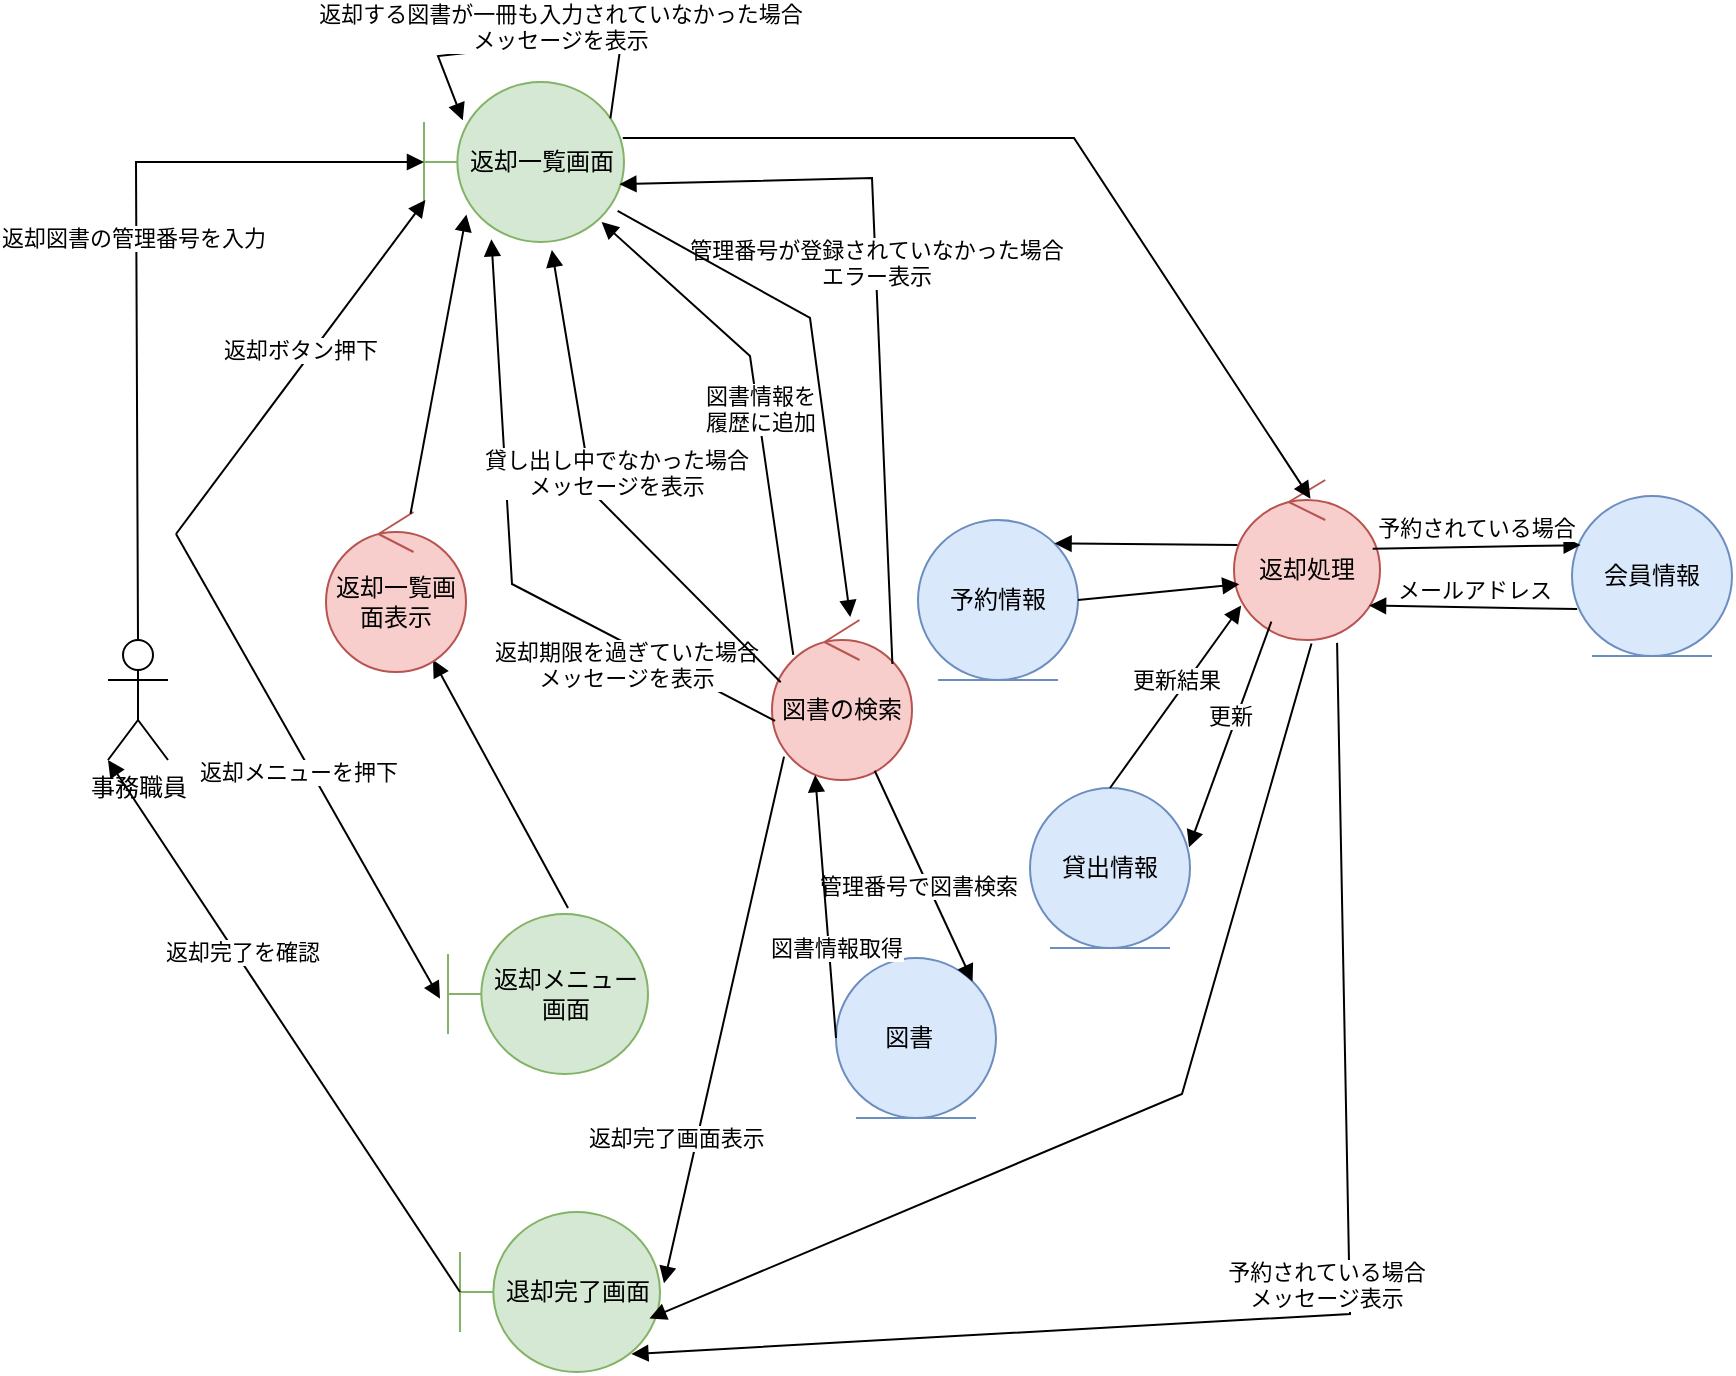 <mxfile version="28.1.2">
  <diagram name="ページ1" id="fPt53Xz2roqVLJ2DghM2">
    <mxGraphModel dx="1029" dy="668" grid="0" gridSize="10" guides="1" tooltips="1" connect="1" arrows="1" fold="1" page="1" pageScale="1" pageWidth="1169" pageHeight="827" math="0" shadow="0">
      <root>
        <mxCell id="0" />
        <mxCell id="1" parent="0" />
        <mxCell id="ZIIBvZ8sPeHpr9DOdTy8-1" value="事務職員" style="shape=umlActor;verticalLabelPosition=bottom;verticalAlign=top;html=1;" vertex="1" parent="1">
          <mxGeometry x="96" y="343" width="30" height="60" as="geometry" />
        </mxCell>
        <mxCell id="ZIIBvZ8sPeHpr9DOdTy8-2" value="返却メニュー画面" style="shape=umlBoundary;whiteSpace=wrap;html=1;fillColor=#d5e8d4;strokeColor=#82b366;" vertex="1" parent="1">
          <mxGeometry x="266" y="480" width="100" height="80" as="geometry" />
        </mxCell>
        <mxCell id="ZIIBvZ8sPeHpr9DOdTy8-3" value="退却完了画面" style="shape=umlBoundary;whiteSpace=wrap;html=1;fillColor=#d5e8d4;strokeColor=#82b366;" vertex="1" parent="1">
          <mxGeometry x="272" y="629" width="100" height="80" as="geometry" />
        </mxCell>
        <mxCell id="ZIIBvZ8sPeHpr9DOdTy8-4" value="返却一覧画面" style="shape=umlBoundary;whiteSpace=wrap;html=1;fillColor=#d5e8d4;strokeColor=#82b366;" vertex="1" parent="1">
          <mxGeometry x="254" y="64" width="100" height="80" as="geometry" />
        </mxCell>
        <mxCell id="ZIIBvZ8sPeHpr9DOdTy8-5" value="図書の検索" style="ellipse;shape=umlControl;whiteSpace=wrap;html=1;fillColor=#f8cecc;strokeColor=#b85450;" vertex="1" parent="1">
          <mxGeometry x="428" y="333" width="70" height="80" as="geometry" />
        </mxCell>
        <mxCell id="ZIIBvZ8sPeHpr9DOdTy8-12" value="図書&amp;nbsp;&amp;nbsp;" style="ellipse;shape=umlEntity;whiteSpace=wrap;html=1;fillColor=#dae8fc;strokeColor=#6c8ebf;" vertex="1" parent="1">
          <mxGeometry x="460" y="502" width="80" height="80" as="geometry" />
        </mxCell>
        <mxCell id="ZIIBvZ8sPeHpr9DOdTy8-13" value="貸出情報" style="ellipse;shape=umlEntity;whiteSpace=wrap;html=1;fillColor=#dae8fc;strokeColor=#6c8ebf;" vertex="1" parent="1">
          <mxGeometry x="557" y="417" width="80" height="80" as="geometry" />
        </mxCell>
        <mxCell id="ZIIBvZ8sPeHpr9DOdTy8-15" value="返却図書の管理番号を入力&amp;nbsp;" style="html=1;verticalAlign=bottom;endArrow=block;curved=0;rounded=0;entryX=0;entryY=0.5;entryDx=0;entryDy=0;entryPerimeter=0;exitX=0.5;exitY=0;exitDx=0;exitDy=0;exitPerimeter=0;" edge="1" parent="1" source="ZIIBvZ8sPeHpr9DOdTy8-1" target="ZIIBvZ8sPeHpr9DOdTy8-4">
          <mxGeometry x="0.002" width="80" relative="1" as="geometry">
            <mxPoint x="110" y="270" as="sourcePoint" />
            <mxPoint x="200" y="280" as="targetPoint" />
            <Array as="points">
              <mxPoint x="110" y="104" />
            </Array>
            <mxPoint as="offset" />
          </mxGeometry>
        </mxCell>
        <mxCell id="ZIIBvZ8sPeHpr9DOdTy8-16" value="返却ボタン押下" style="html=1;verticalAlign=bottom;endArrow=block;curved=0;rounded=0;entryX=0.007;entryY=0.737;entryDx=0;entryDy=0;entryPerimeter=0;" edge="1" parent="1" target="ZIIBvZ8sPeHpr9DOdTy8-4">
          <mxGeometry width="80" relative="1" as="geometry">
            <mxPoint x="130" y="290" as="sourcePoint" />
            <mxPoint x="210" y="290" as="targetPoint" />
          </mxGeometry>
        </mxCell>
        <mxCell id="ZIIBvZ8sPeHpr9DOdTy8-18" value="返却メニューを押下" style="html=1;verticalAlign=bottom;endArrow=block;curved=0;rounded=0;entryX=-0.04;entryY=0.529;entryDx=0;entryDy=0;entryPerimeter=0;" edge="1" parent="1" target="ZIIBvZ8sPeHpr9DOdTy8-2">
          <mxGeometry x="0.064" y="-10" width="80" relative="1" as="geometry">
            <mxPoint x="130" y="290" as="sourcePoint" />
            <mxPoint x="270" y="140" as="targetPoint" />
            <mxPoint as="offset" />
          </mxGeometry>
        </mxCell>
        <mxCell id="ZIIBvZ8sPeHpr9DOdTy8-19" value="返却完了を確認" style="html=1;verticalAlign=bottom;endArrow=block;curved=0;rounded=0;entryX=0;entryY=1;entryDx=0;entryDy=0;entryPerimeter=0;exitX=0;exitY=0.5;exitDx=0;exitDy=0;exitPerimeter=0;" edge="1" parent="1" source="ZIIBvZ8sPeHpr9DOdTy8-3" target="ZIIBvZ8sPeHpr9DOdTy8-1">
          <mxGeometry x="0.22" y="2" width="80" relative="1" as="geometry">
            <mxPoint x="150" y="419.5" as="sourcePoint" />
            <mxPoint x="230" y="419.5" as="targetPoint" />
            <Array as="points" />
            <mxPoint as="offset" />
          </mxGeometry>
        </mxCell>
        <mxCell id="ZIIBvZ8sPeHpr9DOdTy8-22" value="&lt;div&gt;返却完了画面表示&amp;nbsp;&amp;nbsp;&lt;/div&gt;" style="html=1;verticalAlign=bottom;endArrow=block;curved=0;rounded=0;exitX=0.086;exitY=0.854;exitDx=0;exitDy=0;exitPerimeter=0;entryX=1.02;entryY=0.446;entryDx=0;entryDy=0;entryPerimeter=0;" edge="1" parent="1" source="ZIIBvZ8sPeHpr9DOdTy8-5" target="ZIIBvZ8sPeHpr9DOdTy8-3">
          <mxGeometry x="0.52" y="-5" width="80" relative="1" as="geometry">
            <mxPoint x="370" y="410" as="sourcePoint" />
            <mxPoint x="318" y="480" as="targetPoint" />
            <Array as="points" />
            <mxPoint as="offset" />
          </mxGeometry>
        </mxCell>
        <mxCell id="ZIIBvZ8sPeHpr9DOdTy8-25" value="管理番号で図書検索" style="html=1;verticalAlign=bottom;endArrow=block;curved=0;rounded=0;entryX=1;entryY=0;entryDx=0;entryDy=0;" edge="1" parent="1" source="ZIIBvZ8sPeHpr9DOdTy8-5" target="ZIIBvZ8sPeHpr9DOdTy8-12">
          <mxGeometry x="0.196" y="-8" width="80" relative="1" as="geometry">
            <mxPoint x="410" y="530" as="sourcePoint" />
            <mxPoint x="490" y="530" as="targetPoint" />
            <mxPoint as="offset" />
          </mxGeometry>
        </mxCell>
        <mxCell id="ZIIBvZ8sPeHpr9DOdTy8-29" value="図書情報取得" style="html=1;verticalAlign=bottom;endArrow=block;curved=0;rounded=0;entryX=0.308;entryY=0.969;entryDx=0;entryDy=0;entryPerimeter=0;exitX=0;exitY=0.5;exitDx=0;exitDy=0;" edge="1" parent="1" source="ZIIBvZ8sPeHpr9DOdTy8-12" target="ZIIBvZ8sPeHpr9DOdTy8-5">
          <mxGeometry x="-0.456" y="-3" width="80" relative="1" as="geometry">
            <mxPoint x="451" y="456" as="sourcePoint" />
            <mxPoint x="418" y="335" as="targetPoint" />
            <mxPoint as="offset" />
          </mxGeometry>
        </mxCell>
        <mxCell id="ZIIBvZ8sPeHpr9DOdTy8-32" value="図書情報を&lt;div&gt;履歴に追加&lt;/div&gt;" style="html=1;verticalAlign=bottom;endArrow=block;curved=0;rounded=0;entryX=0.888;entryY=0.883;entryDx=0;entryDy=0;entryPerimeter=0;exitX=0.152;exitY=0.226;exitDx=0;exitDy=0;exitPerimeter=0;" edge="1" parent="1">
          <mxGeometry x="-0.134" y="1" width="80" relative="1" as="geometry">
            <mxPoint x="438.64" y="350.44" as="sourcePoint" />
            <mxPoint x="342.8" y="134" as="targetPoint" />
            <Array as="points">
              <mxPoint x="417" y="201" />
            </Array>
            <mxPoint as="offset" />
          </mxGeometry>
        </mxCell>
        <mxCell id="ZIIBvZ8sPeHpr9DOdTy8-38" value="" style="html=1;verticalAlign=bottom;endArrow=block;curved=0;rounded=0;exitX=0.6;exitY=-0.037;exitDx=0;exitDy=0;exitPerimeter=0;" edge="1" parent="1" source="ZIIBvZ8sPeHpr9DOdTy8-2" target="ZIIBvZ8sPeHpr9DOdTy8-37">
          <mxGeometry x="0.311" width="80" relative="1" as="geometry">
            <mxPoint x="320" y="207" as="sourcePoint" />
            <mxPoint x="320" y="120" as="targetPoint" />
            <mxPoint as="offset" />
          </mxGeometry>
        </mxCell>
        <mxCell id="ZIIBvZ8sPeHpr9DOdTy8-37" value="返却一覧画面表示" style="ellipse;shape=umlControl;whiteSpace=wrap;html=1;fillColor=#f8cecc;strokeColor=#b85450;" vertex="1" parent="1">
          <mxGeometry x="205" y="279" width="70" height="80" as="geometry" />
        </mxCell>
        <mxCell id="ZIIBvZ8sPeHpr9DOdTy8-39" value="" style="html=1;verticalAlign=bottom;endArrow=block;curved=0;rounded=0;entryX=0.212;entryY=0.828;entryDx=0;entryDy=0;entryPerimeter=0;" edge="1" parent="1" source="ZIIBvZ8sPeHpr9DOdTy8-37" target="ZIIBvZ8sPeHpr9DOdTy8-4">
          <mxGeometry width="80" relative="1" as="geometry">
            <mxPoint x="221" y="187" as="sourcePoint" />
            <mxPoint x="301" y="187" as="targetPoint" />
          </mxGeometry>
        </mxCell>
        <mxCell id="ZIIBvZ8sPeHpr9DOdTy8-44" value="返却処理" style="ellipse;shape=umlControl;whiteSpace=wrap;html=1;fillColor=#f8cecc;strokeColor=#b85450;" vertex="1" parent="1">
          <mxGeometry x="659" y="263" width="73" height="80" as="geometry" />
        </mxCell>
        <mxCell id="ZIIBvZ8sPeHpr9DOdTy8-45" value="" style="html=1;verticalAlign=bottom;endArrow=block;curved=0;rounded=0;exitX=0.994;exitY=0.35;exitDx=0;exitDy=0;exitPerimeter=0;entryX=0.524;entryY=0.117;entryDx=0;entryDy=0;entryPerimeter=0;" edge="1" parent="1" source="ZIIBvZ8sPeHpr9DOdTy8-4" target="ZIIBvZ8sPeHpr9DOdTy8-44">
          <mxGeometry width="80" relative="1" as="geometry">
            <mxPoint x="369" y="73" as="sourcePoint" />
            <mxPoint x="437" y="179" as="targetPoint" />
            <Array as="points">
              <mxPoint x="579" y="92" />
            </Array>
          </mxGeometry>
        </mxCell>
        <mxCell id="ZIIBvZ8sPeHpr9DOdTy8-46" value="更新" style="html=1;verticalAlign=bottom;endArrow=block;curved=0;rounded=0;exitX=0.256;exitY=0.885;exitDx=0;exitDy=0;exitPerimeter=0;entryX=0.994;entryY=0.371;entryDx=0;entryDy=0;entryPerimeter=0;" edge="1" parent="1" source="ZIIBvZ8sPeHpr9DOdTy8-44" target="ZIIBvZ8sPeHpr9DOdTy8-13">
          <mxGeometry width="80" relative="1" as="geometry">
            <mxPoint x="538" y="59" as="sourcePoint" />
            <mxPoint x="618" y="59" as="targetPoint" />
            <Array as="points" />
          </mxGeometry>
        </mxCell>
        <mxCell id="ZIIBvZ8sPeHpr9DOdTy8-47" value="更新結果" style="html=1;verticalAlign=bottom;endArrow=block;curved=0;rounded=0;exitX=0.5;exitY=0;exitDx=0;exitDy=0;entryX=0.049;entryY=0.785;entryDx=0;entryDy=0;entryPerimeter=0;" edge="1" parent="1" source="ZIIBvZ8sPeHpr9DOdTy8-13" target="ZIIBvZ8sPeHpr9DOdTy8-44">
          <mxGeometry width="80" relative="1" as="geometry">
            <mxPoint x="819" y="505" as="sourcePoint" />
            <mxPoint x="607" y="303" as="targetPoint" />
            <Array as="points" />
          </mxGeometry>
        </mxCell>
        <mxCell id="ZIIBvZ8sPeHpr9DOdTy8-50" value="" style="html=1;verticalAlign=bottom;endArrow=block;curved=0;rounded=0;entryX=0.947;entryY=0.665;entryDx=0;entryDy=0;entryPerimeter=0;exitX=0.531;exitY=1.022;exitDx=0;exitDy=0;exitPerimeter=0;" edge="1" parent="1" source="ZIIBvZ8sPeHpr9DOdTy8-44" target="ZIIBvZ8sPeHpr9DOdTy8-3">
          <mxGeometry width="80" relative="1" as="geometry">
            <mxPoint x="768" y="363" as="sourcePoint" />
            <mxPoint x="393" y="672" as="targetPoint" />
            <Array as="points">
              <mxPoint x="633" y="570" />
            </Array>
          </mxGeometry>
        </mxCell>
        <mxCell id="ZIIBvZ8sPeHpr9DOdTy8-51" value="管理番号が登録されていなかった場合&lt;div&gt;エラー表示&lt;/div&gt;" style="html=1;verticalAlign=bottom;endArrow=block;curved=0;rounded=0;exitX=0.86;exitY=0.275;exitDx=0;exitDy=0;exitPerimeter=0;entryX=0.977;entryY=0.639;entryDx=0;entryDy=0;entryPerimeter=0;" edge="1" parent="1" source="ZIIBvZ8sPeHpr9DOdTy8-5" target="ZIIBvZ8sPeHpr9DOdTy8-4">
          <mxGeometry width="80" relative="1" as="geometry">
            <mxPoint x="511" y="215" as="sourcePoint" />
            <mxPoint x="412" y="94" as="targetPoint" />
            <Array as="points">
              <mxPoint x="478" y="112" />
            </Array>
          </mxGeometry>
        </mxCell>
        <mxCell id="ZIIBvZ8sPeHpr9DOdTy8-52" value="" style="html=1;verticalAlign=bottom;endArrow=block;curved=0;rounded=0;exitX=0.968;exitY=0.806;exitDx=0;exitDy=0;exitPerimeter=0;entryX=0.559;entryY=-0.018;entryDx=0;entryDy=0;entryPerimeter=0;" edge="1" parent="1" source="ZIIBvZ8sPeHpr9DOdTy8-4" target="ZIIBvZ8sPeHpr9DOdTy8-5">
          <mxGeometry width="80" relative="1" as="geometry">
            <mxPoint x="406" y="168" as="sourcePoint" />
            <mxPoint x="486" y="168" as="targetPoint" />
            <Array as="points">
              <mxPoint x="447" y="182" />
            </Array>
          </mxGeometry>
        </mxCell>
        <mxCell id="ZIIBvZ8sPeHpr9DOdTy8-53" value="返却期限を過ぎていた場合&lt;div&gt;メッセージを表示&lt;/div&gt;" style="html=1;verticalAlign=bottom;endArrow=block;curved=0;rounded=0;entryX=0.337;entryY=0.983;entryDx=0;entryDy=0;entryPerimeter=0;exitX=0.022;exitY=0.631;exitDx=0;exitDy=0;exitPerimeter=0;" edge="1" parent="1" source="ZIIBvZ8sPeHpr9DOdTy8-5" target="ZIIBvZ8sPeHpr9DOdTy8-4">
          <mxGeometry x="-0.553" y="23" width="80" relative="1" as="geometry">
            <mxPoint x="323" y="282" as="sourcePoint" />
            <mxPoint x="403" y="282" as="targetPoint" />
            <Array as="points">
              <mxPoint x="298" y="315" />
            </Array>
            <mxPoint as="offset" />
          </mxGeometry>
        </mxCell>
        <mxCell id="ZIIBvZ8sPeHpr9DOdTy8-54" value="貸し出し中でなかった場合&lt;div&gt;メッセージを表示&lt;/div&gt;" style="html=1;verticalAlign=bottom;endArrow=block;curved=0;rounded=0;entryX=0.639;entryY=1.05;entryDx=0;entryDy=0;entryPerimeter=0;exitX=0.062;exitY=0.389;exitDx=0;exitDy=0;exitPerimeter=0;" edge="1" parent="1" source="ZIIBvZ8sPeHpr9DOdTy8-5" target="ZIIBvZ8sPeHpr9DOdTy8-4">
          <mxGeometry x="-0.056" y="-4" width="80" relative="1" as="geometry">
            <mxPoint x="431" y="308" as="sourcePoint" />
            <mxPoint x="405" y="259" as="targetPoint" />
            <Array as="points">
              <mxPoint x="338" y="269" />
            </Array>
            <mxPoint as="offset" />
          </mxGeometry>
        </mxCell>
        <mxCell id="ZIIBvZ8sPeHpr9DOdTy8-55" value="返却する図書が一冊も入力されていなかった場合&lt;div&gt;メッセージを表示&lt;/div&gt;" style="html=1;verticalAlign=bottom;endArrow=block;curved=0;rounded=0;exitX=0.932;exitY=0.228;exitDx=0;exitDy=0;exitPerimeter=0;entryX=0.194;entryY=0.239;entryDx=0;entryDy=0;entryPerimeter=0;" edge="1" parent="1" source="ZIIBvZ8sPeHpr9DOdTy8-4" target="ZIIBvZ8sPeHpr9DOdTy8-4">
          <mxGeometry x="-0.126" y="8" width="80" relative="1" as="geometry">
            <mxPoint x="348" y="17" as="sourcePoint" />
            <mxPoint x="259" y="21" as="targetPoint" />
            <Array as="points">
              <mxPoint x="353" y="41" />
              <mxPoint x="261" y="51" />
            </Array>
            <mxPoint as="offset" />
          </mxGeometry>
        </mxCell>
        <mxCell id="ZIIBvZ8sPeHpr9DOdTy8-56" value="予約情報" style="ellipse;shape=umlEntity;whiteSpace=wrap;html=1;fillColor=#dae8fc;strokeColor=#6c8ebf;" vertex="1" parent="1">
          <mxGeometry x="501" y="283" width="80" height="80" as="geometry" />
        </mxCell>
        <mxCell id="ZIIBvZ8sPeHpr9DOdTy8-57" value="" style="html=1;verticalAlign=bottom;endArrow=block;curved=0;rounded=0;exitX=0.024;exitY=0.407;exitDx=0;exitDy=0;exitPerimeter=0;entryX=1;entryY=0;entryDx=0;entryDy=0;" edge="1" parent="1" source="ZIIBvZ8sPeHpr9DOdTy8-44" target="ZIIBvZ8sPeHpr9DOdTy8-56">
          <mxGeometry x="0.025" width="80" relative="1" as="geometry">
            <mxPoint x="534" y="239" as="sourcePoint" />
            <mxPoint x="614" y="239" as="targetPoint" />
            <mxPoint as="offset" />
          </mxGeometry>
        </mxCell>
        <mxCell id="ZIIBvZ8sPeHpr9DOdTy8-58" value="" style="html=1;verticalAlign=bottom;endArrow=block;curved=0;rounded=0;exitX=1;exitY=0.5;exitDx=0;exitDy=0;entryX=0.037;entryY=0.651;entryDx=0;entryDy=0;entryPerimeter=0;" edge="1" parent="1" source="ZIIBvZ8sPeHpr9DOdTy8-56" target="ZIIBvZ8sPeHpr9DOdTy8-44">
          <mxGeometry width="80" relative="1" as="geometry">
            <mxPoint x="544" y="249" as="sourcePoint" />
            <mxPoint x="624" y="249" as="targetPoint" />
          </mxGeometry>
        </mxCell>
        <mxCell id="ZIIBvZ8sPeHpr9DOdTy8-59" value="会員情報" style="ellipse;shape=umlEntity;whiteSpace=wrap;html=1;fillColor=#dae8fc;strokeColor=#6c8ebf;" vertex="1" parent="1">
          <mxGeometry x="828" y="271" width="80" height="80" as="geometry" />
        </mxCell>
        <mxCell id="ZIIBvZ8sPeHpr9DOdTy8-60" value="予約されている場合" style="html=1;verticalAlign=bottom;endArrow=block;curved=0;rounded=0;exitX=0.95;exitY=0.429;exitDx=0;exitDy=0;exitPerimeter=0;entryX=0.054;entryY=0.307;entryDx=0;entryDy=0;entryPerimeter=0;" edge="1" parent="1" source="ZIIBvZ8sPeHpr9DOdTy8-44" target="ZIIBvZ8sPeHpr9DOdTy8-59">
          <mxGeometry width="80" relative="1" as="geometry">
            <mxPoint x="785" y="388" as="sourcePoint" />
            <mxPoint x="865" y="388" as="targetPoint" />
          </mxGeometry>
        </mxCell>
        <mxCell id="ZIIBvZ8sPeHpr9DOdTy8-61" value="メールアドレス" style="html=1;verticalAlign=bottom;endArrow=block;curved=0;rounded=0;exitX=0.032;exitY=0.707;exitDx=0;exitDy=0;exitPerimeter=0;entryX=0.925;entryY=0.785;entryDx=0;entryDy=0;entryPerimeter=0;" edge="1" parent="1" source="ZIIBvZ8sPeHpr9DOdTy8-59" target="ZIIBvZ8sPeHpr9DOdTy8-44">
          <mxGeometry width="80" relative="1" as="geometry">
            <mxPoint x="795" y="398" as="sourcePoint" />
            <mxPoint x="875" y="398" as="targetPoint" />
          </mxGeometry>
        </mxCell>
        <mxCell id="ZIIBvZ8sPeHpr9DOdTy8-62" value="予約されている場合&lt;div&gt;メッセージ表示&lt;/div&gt;" style="html=1;verticalAlign=bottom;endArrow=block;curved=0;rounded=0;exitX=0.706;exitY=1.018;exitDx=0;exitDy=0;exitPerimeter=0;entryX=0.857;entryY=0.888;entryDx=0;entryDy=0;entryPerimeter=0;" edge="1" parent="1" source="ZIIBvZ8sPeHpr9DOdTy8-44" target="ZIIBvZ8sPeHpr9DOdTy8-3">
          <mxGeometry width="80" relative="1" as="geometry">
            <mxPoint x="747" y="451" as="sourcePoint" />
            <mxPoint x="364" y="710" as="targetPoint" />
            <Array as="points">
              <mxPoint x="717" y="680" />
            </Array>
          </mxGeometry>
        </mxCell>
      </root>
    </mxGraphModel>
  </diagram>
</mxfile>
